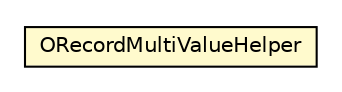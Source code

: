 #!/usr/local/bin/dot
#
# Class diagram 
# Generated by UMLGraph version R5_6-24-gf6e263 (http://www.umlgraph.org/)
#

digraph G {
	edge [fontname="Helvetica",fontsize=10,labelfontname="Helvetica",labelfontsize=10];
	node [fontname="Helvetica",fontsize=10,shape=plaintext];
	nodesep=0.25;
	ranksep=0.5;
	// com.orientechnologies.orient.core.db.record.ORecordMultiValueHelper
	c3040410 [label=<<table title="com.orientechnologies.orient.core.db.record.ORecordMultiValueHelper" border="0" cellborder="1" cellspacing="0" cellpadding="2" port="p" bgcolor="lemonChiffon" href="./ORecordMultiValueHelper.html">
		<tr><td><table border="0" cellspacing="0" cellpadding="1">
<tr><td align="center" balign="center"> ORecordMultiValueHelper </td></tr>
		</table></td></tr>
		</table>>, URL="./ORecordMultiValueHelper.html", fontname="Helvetica", fontcolor="black", fontsize=10.0];
}


